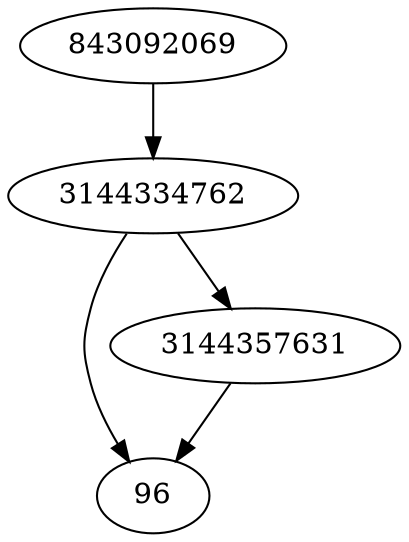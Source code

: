 strict digraph  {
96;
3144334762;
843092069;
3144357631;
3144334762 -> 3144357631;
3144334762 -> 96;
843092069 -> 3144334762;
3144357631 -> 96;
}
